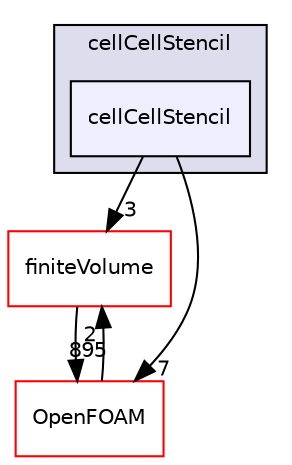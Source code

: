 digraph "src/overset/cellCellStencil/cellCellStencil" {
  bgcolor=transparent;
  compound=true
  node [ fontsize="10", fontname="Helvetica"];
  edge [ labelfontsize="10", labelfontname="Helvetica"];
  subgraph clusterdir_c8b95e09d21a64825888613c18fe4ff2 {
    graph [ bgcolor="#ddddee", pencolor="black", label="cellCellStencil" fontname="Helvetica", fontsize="10", URL="dir_c8b95e09d21a64825888613c18fe4ff2.html"]
  dir_6da841d1a70658f3b81227d7ac924b9f [shape=box, label="cellCellStencil", style="filled", fillcolor="#eeeeff", pencolor="black", URL="dir_6da841d1a70658f3b81227d7ac924b9f.html"];
  }
  dir_9bd15774b555cf7259a6fa18f99fe99b [shape=box label="finiteVolume" color="red" URL="dir_9bd15774b555cf7259a6fa18f99fe99b.html"];
  dir_c5473ff19b20e6ec4dfe5c310b3778a8 [shape=box label="OpenFOAM" color="red" URL="dir_c5473ff19b20e6ec4dfe5c310b3778a8.html"];
  dir_9bd15774b555cf7259a6fa18f99fe99b->dir_c5473ff19b20e6ec4dfe5c310b3778a8 [headlabel="895", labeldistance=1.5 headhref="dir_000814_002151.html"];
  dir_6da841d1a70658f3b81227d7ac924b9f->dir_9bd15774b555cf7259a6fa18f99fe99b [headlabel="3", labeldistance=1.5 headhref="dir_002956_000814.html"];
  dir_6da841d1a70658f3b81227d7ac924b9f->dir_c5473ff19b20e6ec4dfe5c310b3778a8 [headlabel="7", labeldistance=1.5 headhref="dir_002956_002151.html"];
  dir_c5473ff19b20e6ec4dfe5c310b3778a8->dir_9bd15774b555cf7259a6fa18f99fe99b [headlabel="2", labeldistance=1.5 headhref="dir_002151_000814.html"];
}
